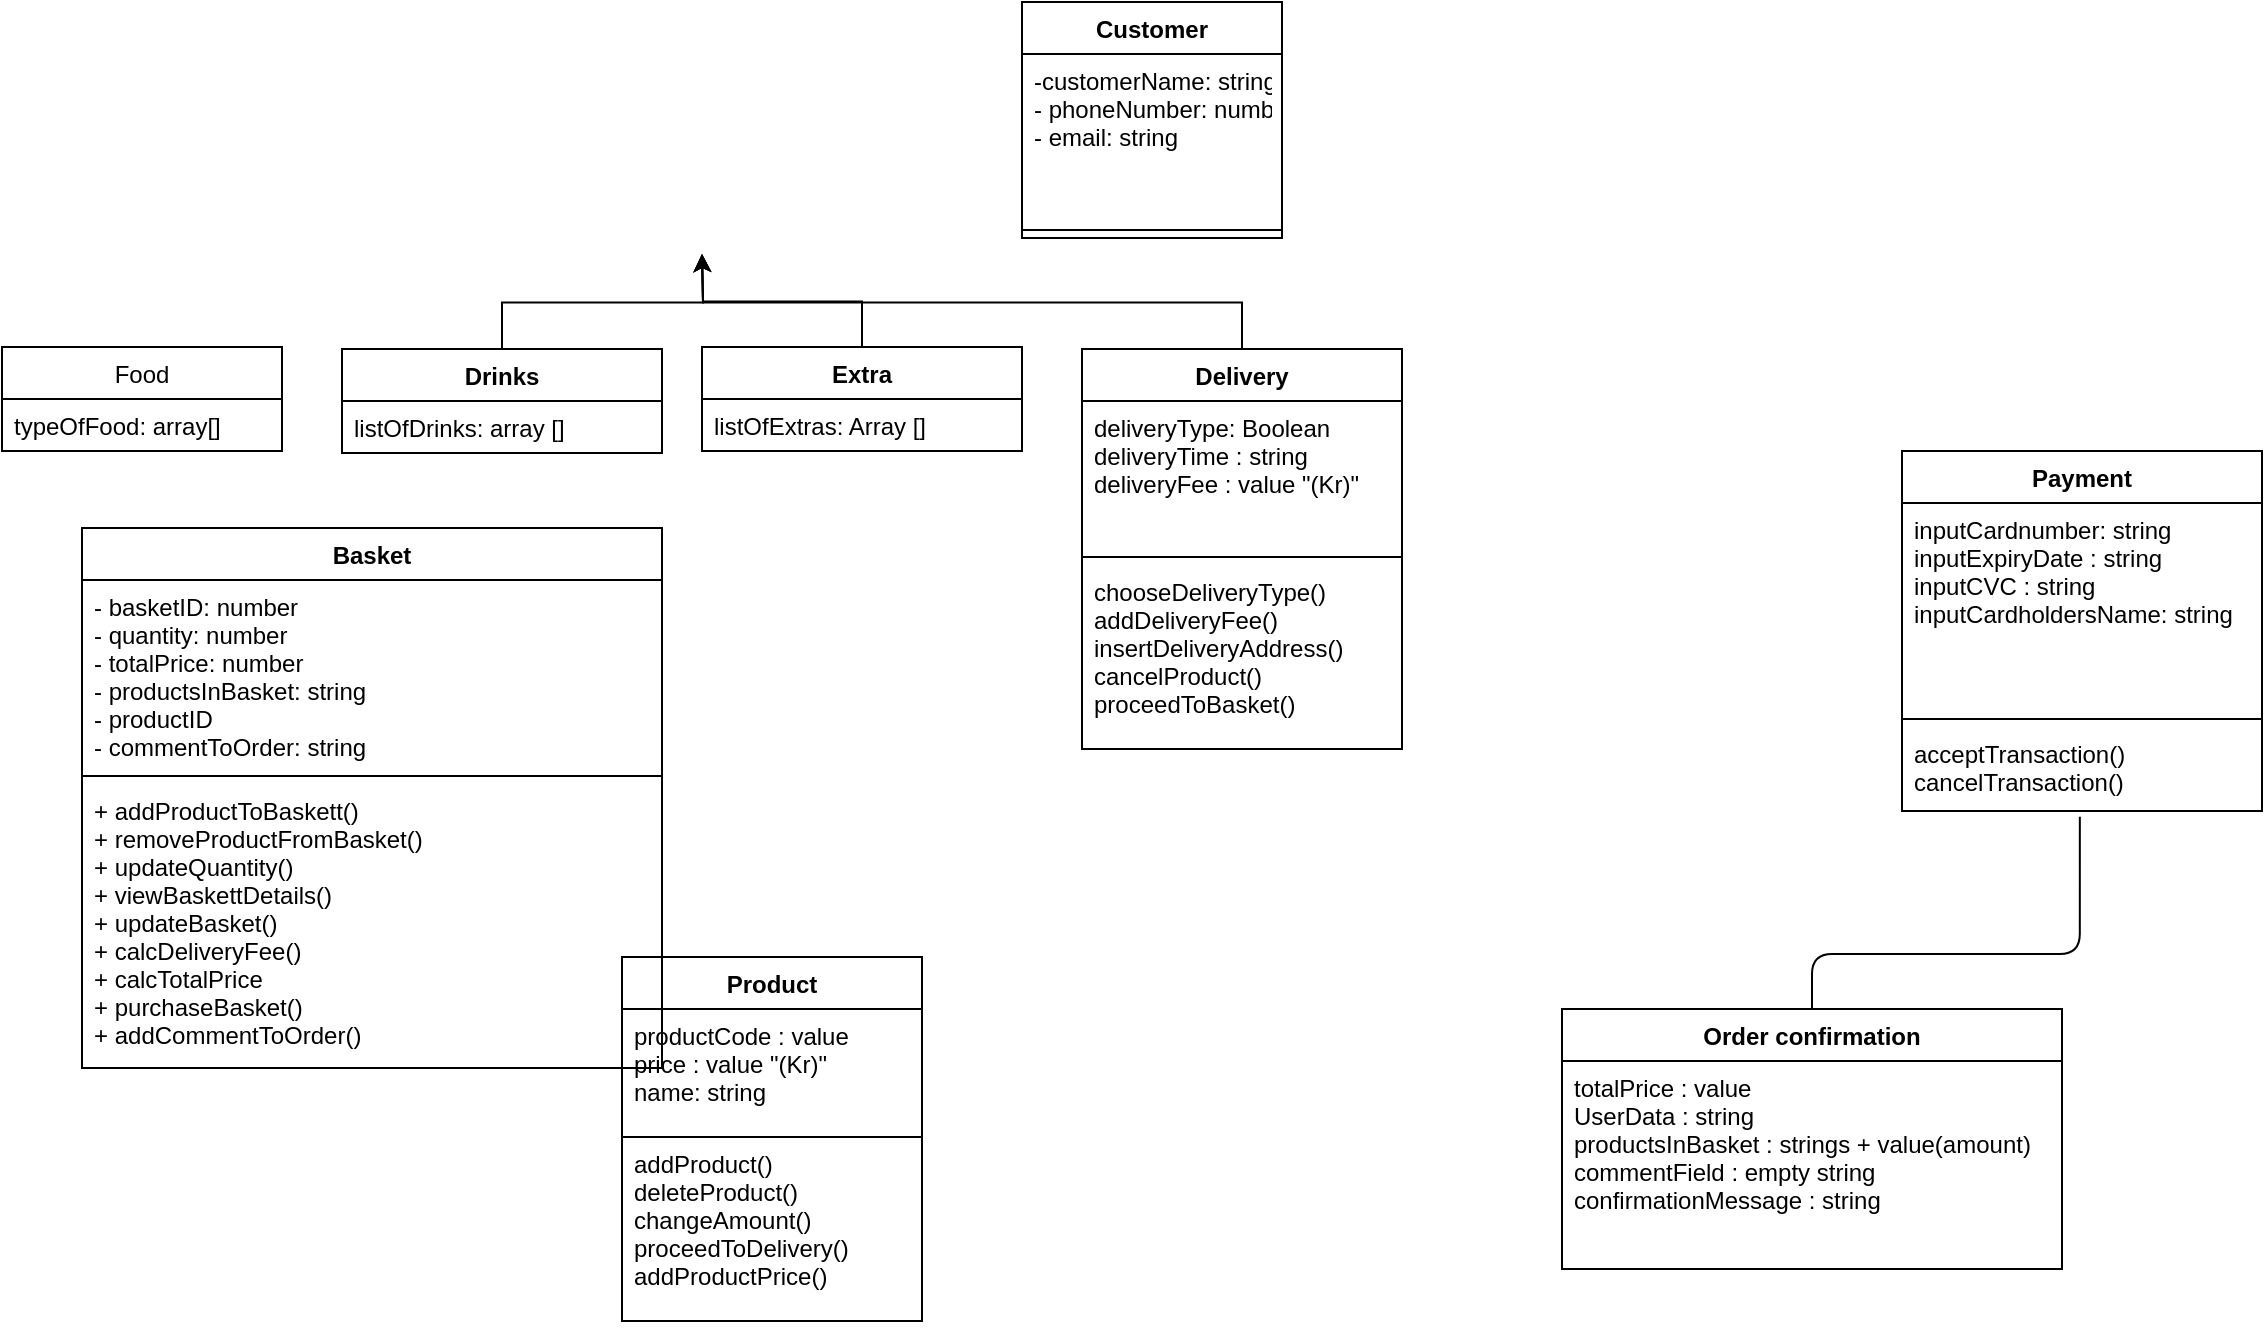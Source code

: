 <mxfile version="11.3.1" type="github" pages="1"><diagram id="oubRnEXqWQR2wV0JlbcT" name="Page-1"><mxGraphModel dx="484" dy="726" grid="1" gridSize="10" guides="1" tooltips="1" connect="1" arrows="1" fold="1" page="1" pageScale="1" pageWidth="1169" pageHeight="827" math="0" shadow="0"><root><mxCell id="0"/><mxCell id="1" parent="0"/><mxCell id="WKTzoyoX9BQ7uApisoEN-1" value="Customer" style="swimlane;fontStyle=1;align=center;verticalAlign=top;childLayout=stackLayout;horizontal=1;startSize=26;horizontalStack=0;resizeParent=1;resizeParentMax=0;resizeLast=0;collapsible=1;marginBottom=0;" parent="1" vertex="1"><mxGeometry x="530" y="94" width="130" height="118" as="geometry"/></mxCell><mxCell id="WKTzoyoX9BQ7uApisoEN-2" value="-customerName: string&#xa;- phoneNumber: number&#xa;- email: string&#xa;" style="text;strokeColor=none;fillColor=none;align=left;verticalAlign=top;spacingLeft=4;spacingRight=4;overflow=hidden;rotatable=0;points=[[0,0.5],[1,0.5]];portConstraint=eastwest;" parent="WKTzoyoX9BQ7uApisoEN-1" vertex="1"><mxGeometry y="26" width="130" height="84" as="geometry"/></mxCell><mxCell id="WKTzoyoX9BQ7uApisoEN-3" value="" style="line;strokeWidth=1;fillColor=none;align=left;verticalAlign=middle;spacingTop=-1;spacingLeft=3;spacingRight=3;rotatable=0;labelPosition=right;points=[];portConstraint=eastwest;" parent="WKTzoyoX9BQ7uApisoEN-1" vertex="1"><mxGeometry y="110" width="130" height="8" as="geometry"/></mxCell><mxCell id="WKTzoyoX9BQ7uApisoEN-5" value="Product" style="swimlane;fontStyle=1;align=center;verticalAlign=top;childLayout=stackLayout;horizontal=1;startSize=26;horizontalStack=0;resizeParent=1;resizeParentMax=0;resizeLast=0;collapsible=1;marginBottom=0;" parent="1" vertex="1"><mxGeometry x="330" y="571.5" width="150" height="182" as="geometry"/></mxCell><mxCell id="WKTzoyoX9BQ7uApisoEN-8" value="productCode : value&#xa;price : value &quot;(Kr)&quot;&#xa;name: string" style="text;strokeColor=#000000;fillColor=none;align=left;verticalAlign=top;spacingLeft=4;spacingRight=4;overflow=hidden;rotatable=0;points=[[0,0.5],[1,0.5]];portConstraint=eastwest;" parent="WKTzoyoX9BQ7uApisoEN-5" vertex="1"><mxGeometry y="26" width="150" height="64" as="geometry"/></mxCell><mxCell id="WKTzoyoX9BQ7uApisoEN-6" value="addProduct()&#xa;deleteProduct()&#xa;changeAmount()&#xa;proceedToDelivery()&#xa;addProductPrice()" style="text;strokeColor=none;fillColor=none;align=left;verticalAlign=top;spacingLeft=4;spacingRight=4;overflow=hidden;rotatable=0;points=[[0,0.5],[1,0.5]];portConstraint=eastwest;" parent="WKTzoyoX9BQ7uApisoEN-5" vertex="1"><mxGeometry y="90" width="150" height="92" as="geometry"/></mxCell><mxCell id="WKTzoyoX9BQ7uApisoEN-38" value="Basket" style="swimlane;fontStyle=1;align=center;verticalAlign=top;childLayout=stackLayout;horizontal=1;startSize=26;horizontalStack=0;resizeParent=1;resizeParentMax=0;resizeLast=0;collapsible=1;marginBottom=0;" parent="1" vertex="1"><mxGeometry x="60" y="357" width="290" height="270" as="geometry"/></mxCell><mxCell id="WKTzoyoX9BQ7uApisoEN-39" value="- basketID: number&#xa;- quantity: number&#xa;- totalPrice: number&#xa;- productsInBasket: string&#xa;- productID&#xa;- commentToOrder: string&#xa;&#xa;" style="text;strokeColor=none;fillColor=none;align=left;verticalAlign=top;spacingLeft=4;spacingRight=4;overflow=hidden;rotatable=0;points=[[0,0.5],[1,0.5]];portConstraint=eastwest;" parent="WKTzoyoX9BQ7uApisoEN-38" vertex="1"><mxGeometry y="26" width="290" height="94" as="geometry"/></mxCell><mxCell id="WKTzoyoX9BQ7uApisoEN-40" value="" style="line;strokeWidth=1;fillColor=none;align=left;verticalAlign=middle;spacingTop=-1;spacingLeft=3;spacingRight=3;rotatable=0;labelPosition=right;points=[];portConstraint=eastwest;" parent="WKTzoyoX9BQ7uApisoEN-38" vertex="1"><mxGeometry y="120" width="290" height="8" as="geometry"/></mxCell><mxCell id="WKTzoyoX9BQ7uApisoEN-41" value="+ addProductToBaskett()&#xa;+ removeProductFromBasket()&#xa;+ updateQuantity()&#xa;+ viewBaskettDetails()&#xa;+ updateBasket()&#xa;+ calcDeliveryFee()&#xa;+ calcTotalPrice&#xa;+ purchaseBasket()&#xa;+ addCommentToOrder()&#xa;" style="text;strokeColor=none;fillColor=none;align=left;verticalAlign=top;spacingLeft=4;spacingRight=4;overflow=hidden;rotatable=0;points=[[0,0.5],[1,0.5]];portConstraint=eastwest;" parent="WKTzoyoX9BQ7uApisoEN-38" vertex="1"><mxGeometry y="128" width="290" height="142" as="geometry"/></mxCell><mxCell id="WKTzoyoX9BQ7uApisoEN-42" value="Payment" style="swimlane;fontStyle=1;align=center;verticalAlign=top;childLayout=stackLayout;horizontal=1;startSize=26;horizontalStack=0;resizeParent=1;resizeParentMax=0;resizeLast=0;collapsible=1;marginBottom=0;strokeColor=#000000;" parent="1" vertex="1"><mxGeometry x="970" y="318.5" width="180" height="180" as="geometry"/></mxCell><mxCell id="WKTzoyoX9BQ7uApisoEN-43" value="inputCardnumber: string&#xa;inputExpiryDate : string&#xa;inputCVC : string&#xa;inputCardholdersName: string" style="text;strokeColor=none;fillColor=none;align=left;verticalAlign=top;spacingLeft=4;spacingRight=4;overflow=hidden;rotatable=0;points=[[0,0.5],[1,0.5]];portConstraint=eastwest;" parent="WKTzoyoX9BQ7uApisoEN-42" vertex="1"><mxGeometry y="26" width="180" height="104" as="geometry"/></mxCell><mxCell id="WKTzoyoX9BQ7uApisoEN-44" value="" style="line;strokeWidth=1;fillColor=none;align=left;verticalAlign=middle;spacingTop=-1;spacingLeft=3;spacingRight=3;rotatable=0;labelPosition=right;points=[];portConstraint=eastwest;" parent="WKTzoyoX9BQ7uApisoEN-42" vertex="1"><mxGeometry y="130" width="180" height="8" as="geometry"/></mxCell><mxCell id="WKTzoyoX9BQ7uApisoEN-45" value="acceptTransaction()&#xa;cancelTransaction()" style="text;strokeColor=none;fillColor=none;align=left;verticalAlign=top;spacingLeft=4;spacingRight=4;overflow=hidden;rotatable=0;points=[[0,0.5],[1,0.5]];portConstraint=eastwest;" parent="WKTzoyoX9BQ7uApisoEN-42" vertex="1"><mxGeometry y="138" width="180" height="42" as="geometry"/></mxCell><mxCell id="WKTzoyoX9BQ7uApisoEN-46" value="Order confirmation" style="swimlane;fontStyle=1;align=center;verticalAlign=top;childLayout=stackLayout;horizontal=1;startSize=26;horizontalStack=0;resizeParent=1;resizeParentMax=0;resizeLast=0;collapsible=1;marginBottom=0;strokeColor=#000000;" parent="1" vertex="1"><mxGeometry x="800" y="597.5" width="250" height="130" as="geometry"/></mxCell><mxCell id="WKTzoyoX9BQ7uApisoEN-47" value="totalPrice : value&#xa;UserData : string&#xa;productsInBasket : strings + value(amount)&#xa;commentField : empty string&#xa;confirmationMessage : string&#xa;" style="text;strokeColor=none;fillColor=none;align=left;verticalAlign=top;spacingLeft=4;spacingRight=4;overflow=hidden;rotatable=0;points=[[0,0.5],[1,0.5]];portConstraint=eastwest;" parent="WKTzoyoX9BQ7uApisoEN-46" vertex="1"><mxGeometry y="26" width="250" height="104" as="geometry"/></mxCell><mxCell id="_W1IMvBsjATDuYvXSzq6-46" style="edgeStyle=orthogonalEdgeStyle;rounded=0;orthogonalLoop=1;jettySize=auto;html=1;exitX=0.5;exitY=0;exitDx=0;exitDy=0;" parent="1" source="_W1IMvBsjATDuYvXSzq6-1" edge="1"><mxGeometry relative="1" as="geometry"><mxPoint x="370" y="220.0" as="targetPoint"/></mxGeometry></mxCell><mxCell id="_W1IMvBsjATDuYvXSzq6-1" value="Drinks" style="swimlane;fontStyle=1;align=center;verticalAlign=top;childLayout=stackLayout;horizontal=1;startSize=26;horizontalStack=0;resizeParent=1;resizeParentMax=0;resizeLast=0;collapsible=1;marginBottom=0;" parent="1" vertex="1"><mxGeometry x="190" y="267.5" width="160" height="52" as="geometry"/></mxCell><mxCell id="_W1IMvBsjATDuYvXSzq6-2" value="listOfDrinks: array []" style="text;strokeColor=none;fillColor=none;align=left;verticalAlign=top;spacingLeft=4;spacingRight=4;overflow=hidden;rotatable=0;points=[[0,0.5],[1,0.5]];portConstraint=eastwest;" parent="_W1IMvBsjATDuYvXSzq6-1" vertex="1"><mxGeometry y="26" width="160" height="26" as="geometry"/></mxCell><mxCell id="_W1IMvBsjATDuYvXSzq6-36" style="edgeStyle=orthogonalEdgeStyle;rounded=0;orthogonalLoop=1;jettySize=auto;html=1;exitX=0.5;exitY=0;exitDx=0;exitDy=0;" parent="1" source="_W1IMvBsjATDuYvXSzq6-14" edge="1"><mxGeometry relative="1" as="geometry"><mxPoint x="370" y="220.0" as="targetPoint"/></mxGeometry></mxCell><mxCell id="_W1IMvBsjATDuYvXSzq6-14" value="Extra" style="swimlane;fontStyle=1;align=center;verticalAlign=top;childLayout=stackLayout;horizontal=1;startSize=26;horizontalStack=0;resizeParent=1;resizeParentMax=0;resizeLast=0;collapsible=1;marginBottom=0;" parent="1" vertex="1"><mxGeometry x="370" y="266.5" width="160" height="52" as="geometry"/></mxCell><mxCell id="_W1IMvBsjATDuYvXSzq6-15" value="listOfExtras: Array []" style="text;strokeColor=none;fillColor=none;align=left;verticalAlign=top;spacingLeft=4;spacingRight=4;overflow=hidden;rotatable=0;points=[[0,0.5],[1,0.5]];portConstraint=eastwest;" parent="_W1IMvBsjATDuYvXSzq6-14" vertex="1"><mxGeometry y="26" width="160" height="26" as="geometry"/></mxCell><mxCell id="_W1IMvBsjATDuYvXSzq6-35" style="edgeStyle=orthogonalEdgeStyle;rounded=0;orthogonalLoop=1;jettySize=auto;html=1;exitX=0.5;exitY=0;exitDx=0;exitDy=0;" parent="1" source="_W1IMvBsjATDuYvXSzq6-18" edge="1"><mxGeometry relative="1" as="geometry"><mxPoint x="370" y="220.0" as="targetPoint"/></mxGeometry></mxCell><mxCell id="_W1IMvBsjATDuYvXSzq6-18" value="Delivery" style="swimlane;fontStyle=1;align=center;verticalAlign=top;childLayout=stackLayout;horizontal=1;startSize=26;horizontalStack=0;resizeParent=1;resizeParentMax=0;resizeLast=0;collapsible=1;marginBottom=0;" parent="1" vertex="1"><mxGeometry x="560" y="267.5" width="160" height="200" as="geometry"/></mxCell><mxCell id="_W1IMvBsjATDuYvXSzq6-19" value="deliveryType: Boolean&#xa;deliveryTime : string&#xa;deliveryFee : value &quot;(Kr)&quot;" style="text;strokeColor=none;fillColor=none;align=left;verticalAlign=top;spacingLeft=4;spacingRight=4;overflow=hidden;rotatable=0;points=[[0,0.5],[1,0.5]];portConstraint=eastwest;" parent="_W1IMvBsjATDuYvXSzq6-18" vertex="1"><mxGeometry y="26" width="160" height="74" as="geometry"/></mxCell><mxCell id="_W1IMvBsjATDuYvXSzq6-20" value="" style="line;strokeWidth=1;fillColor=none;align=left;verticalAlign=middle;spacingTop=-1;spacingLeft=3;spacingRight=3;rotatable=0;labelPosition=right;points=[];portConstraint=eastwest;" parent="_W1IMvBsjATDuYvXSzq6-18" vertex="1"><mxGeometry y="100" width="160" height="8" as="geometry"/></mxCell><mxCell id="_W1IMvBsjATDuYvXSzq6-21" value="chooseDeliveryType()&#xa;addDeliveryFee()&#xa;insertDeliveryAddress()&#xa;cancelProduct()&#xa;proceedToBasket()" style="text;strokeColor=none;fillColor=none;align=left;verticalAlign=top;spacingLeft=4;spacingRight=4;overflow=hidden;rotatable=0;points=[[0,0.5],[1,0.5]];portConstraint=eastwest;" parent="_W1IMvBsjATDuYvXSzq6-18" vertex="1"><mxGeometry y="108" width="160" height="92" as="geometry"/></mxCell><mxCell id="_W1IMvBsjATDuYvXSzq6-59" value="" style="endArrow=none;html=1;edgeStyle=orthogonalEdgeStyle;entryX=0.494;entryY=1.067;entryDx=0;entryDy=0;entryPerimeter=0;exitX=0.5;exitY=0;exitDx=0;exitDy=0;" parent="1" source="WKTzoyoX9BQ7uApisoEN-46" target="WKTzoyoX9BQ7uApisoEN-45" edge="1"><mxGeometry relative="1" as="geometry"><mxPoint x="910" y="530" as="sourcePoint"/><mxPoint x="1070" y="530" as="targetPoint"/><Array as="points"><mxPoint x="925" y="570"/><mxPoint x="1058" y="570"/></Array></mxGeometry></mxCell><mxCell id="_W1IMvBsjATDuYvXSzq6-79" value="Food" style="swimlane;fontStyle=0;childLayout=stackLayout;horizontal=1;startSize=26;fillColor=none;horizontalStack=0;resizeParent=1;resizeParentMax=0;resizeLast=0;collapsible=1;marginBottom=0;" parent="1" vertex="1"><mxGeometry x="20" y="266.5" width="140" height="52" as="geometry"/></mxCell><mxCell id="_W1IMvBsjATDuYvXSzq6-80" value="typeOfFood: array[]" style="text;strokeColor=none;fillColor=none;align=left;verticalAlign=top;spacingLeft=4;spacingRight=4;overflow=hidden;rotatable=0;points=[[0,0.5],[1,0.5]];portConstraint=eastwest;" parent="_W1IMvBsjATDuYvXSzq6-79" vertex="1"><mxGeometry y="26" width="140" height="26" as="geometry"/></mxCell></root></mxGraphModel></diagram></mxfile>